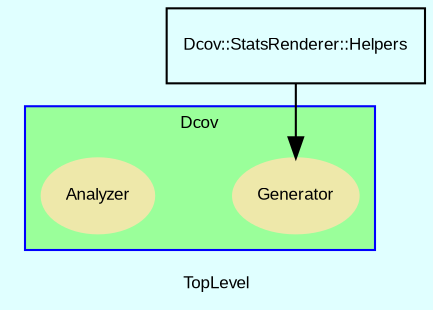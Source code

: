 digraph TopLevel {
    label = "TopLevel"
    compound = true
    fontname = Arial
    fontsize = 8
    bgcolor = lightcyan1
    node [
        color = black,
        fontname = Arial,
        fontsize = 8
    ]

    Dcov__StatsRenderer__Helpers [
        shape = box,
        URL = "classes/Dcov/StatsRenderer/Helpers.html",
        label = "Dcov::StatsRenderer::Helpers"
    ]

    Dcov__StatsRenderer__Helpers -> Dcov__Generator [

    ]

    subgraph cluster_Dcov {
        label = "Dcov"
        fillcolor = palegreen1
        URL = "classes/Dcov.html"
        color = blue
        fontname = Arial
        style = filled
        Dcov [
            shape = plaintext,
            height = 0.01,
            width = 0.01,
            label = ""
        ]

        Dcov__Generator [
            fontcolor = black,
            shape = ellipse,
            URL = "classes/Dcov/Generator.html",
            color = palegoldenrod,
            style = filled,
            label = "Generator"
        ]

        Dcov__Analyzer [
            fontcolor = black,
            shape = ellipse,
            URL = "classes/Dcov/Analyzer.html",
            color = palegoldenrod,
            style = filled,
            label = "Analyzer"
        ]

    }

}

